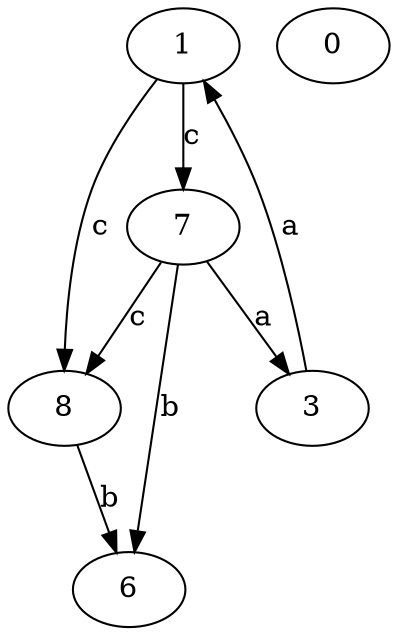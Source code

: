 strict digraph  {
1;
3;
0;
6;
7;
8;
1 -> 7  [label=c];
1 -> 8  [label=c];
3 -> 1  [label=a];
7 -> 3  [label=a];
7 -> 6  [label=b];
7 -> 8  [label=c];
8 -> 6  [label=b];
}
